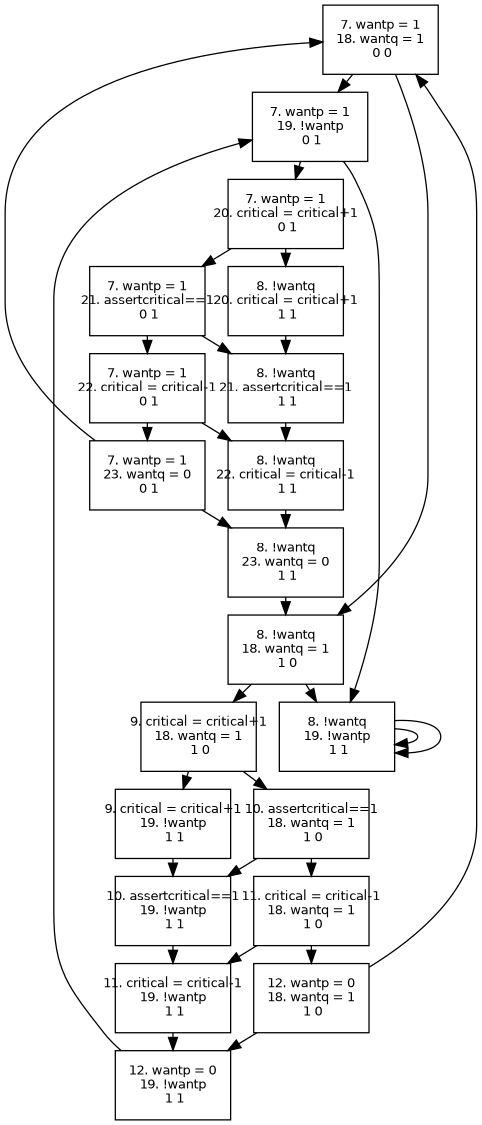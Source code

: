 digraph "/Users/aloysius/Documents/Repositories/cs4211/jspin/usage-example/example-10" {
	graph [size="12.5,7.5",ranksep=.20];
	node [shape=box,fontname=Helvetica,fontsize=10];
	node [width=1.25,height=0.75,fixedsize=true];
0 [label="7. wantp = 1\n18. wantq = 1\n 0 0"];
1 [label="7. wantp = 1\n19. !wantp\n 0 1"];
2 [label="7. wantp = 1\n20. critical = critical+1\n 0 1"];
3 [label="7. wantp = 1\n21. assertcritical==1\n 0 1"];
4 [label="7. wantp = 1\n22. critical = critical-1\n 0 1"];
5 [label="7. wantp = 1\n23. wantq = 0\n 0 1"];
6 [label="8. !wantq\n23. wantq = 0\n 1 1"];
7 [label="8. !wantq\n18. wantq = 1\n 1 0"];
8 [label="8. !wantq\n19. !wantp\n 1 1"];
9 [label="9. critical = critical+1\n18. wantq = 1\n 1 0"];
10 [label="9. critical = critical+1\n19. !wantp\n 1 1"];
11 [label="10. assertcritical==1\n19. !wantp\n 1 1"];
12 [label="11. critical = critical-1\n19. !wantp\n 1 1"];
13 [label="12. wantp = 0\n19. !wantp\n 1 1"];
14 [label="10. assertcritical==1\n18. wantq = 1\n 1 0"];
15 [label="11. critical = critical-1\n18. wantq = 1\n 1 0"];
16 [label="12. wantp = 0\n18. wantq = 1\n 1 0"];
17 [label="8. !wantq\n22. critical = critical-1\n 1 1"];
18 [label="8. !wantq\n21. assertcritical==1\n 1 1"];
19 [label="8. !wantq\n20. critical = critical+1\n 1 1"];
0 -> 1;
1 -> 2;
2 -> 3;
3 -> 4;
4 -> 5;
5 -> 0;
5 -> 6;
6 -> 7;
7 -> 8;
8 -> 8;
8 -> 8;
7 -> 9;
9 -> 10;
10 -> 11;
11 -> 12;
12 -> 13;
13 -> 1;
9 -> 14;
14 -> 11;
14 -> 15;
15 -> 12;
15 -> 16;
16 -> 13;
16 -> 0;
4 -> 17;
17 -> 6;
3 -> 18;
18 -> 17;
2 -> 19;
19 -> 18;
1 -> 8;
0 -> 7;
}
